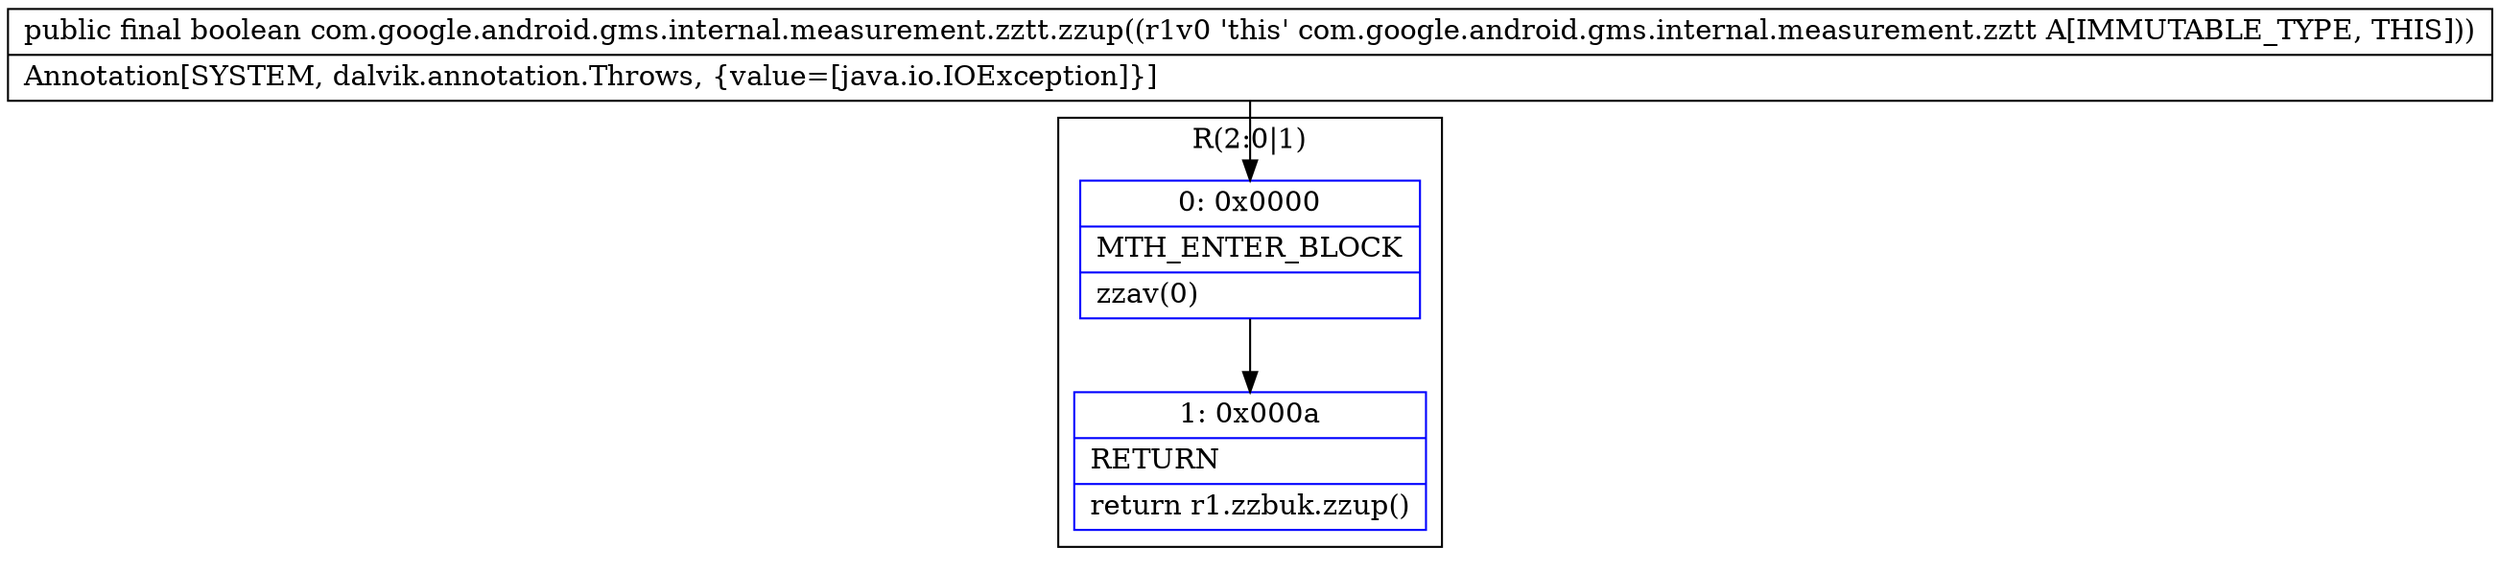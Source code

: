 digraph "CFG forcom.google.android.gms.internal.measurement.zztt.zzup()Z" {
subgraph cluster_Region_1659708816 {
label = "R(2:0|1)";
node [shape=record,color=blue];
Node_0 [shape=record,label="{0\:\ 0x0000|MTH_ENTER_BLOCK\l|zzav(0)\l}"];
Node_1 [shape=record,label="{1\:\ 0x000a|RETURN\l|return r1.zzbuk.zzup()\l}"];
}
MethodNode[shape=record,label="{public final boolean com.google.android.gms.internal.measurement.zztt.zzup((r1v0 'this' com.google.android.gms.internal.measurement.zztt A[IMMUTABLE_TYPE, THIS]))  | Annotation[SYSTEM, dalvik.annotation.Throws, \{value=[java.io.IOException]\}]\l}"];
MethodNode -> Node_0;
Node_0 -> Node_1;
}

